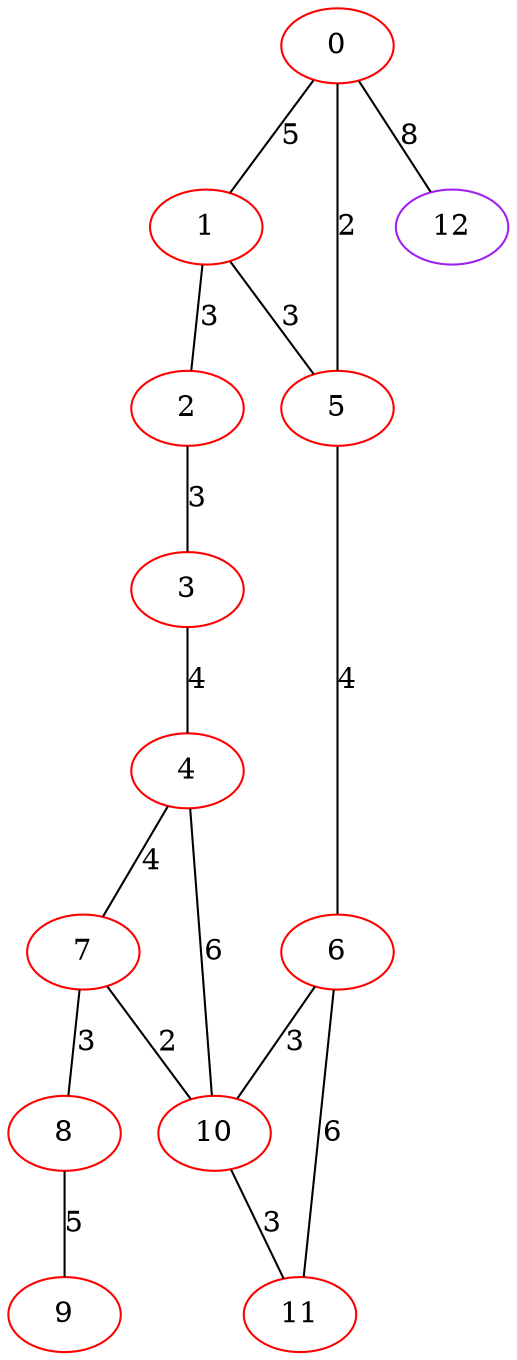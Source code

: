 graph "" {
0 [color=red, weight=1];
1 [color=red, weight=1];
2 [color=red, weight=1];
3 [color=red, weight=1];
4 [color=red, weight=1];
5 [color=red, weight=1];
6 [color=red, weight=1];
7 [color=red, weight=1];
8 [color=red, weight=1];
9 [color=red, weight=1];
10 [color=red, weight=1];
11 [color=red, weight=1];
12 [color=purple, weight=4];
0 -- 1  [key=0, label=5];
0 -- 12  [key=0, label=8];
0 -- 5  [key=0, label=2];
1 -- 2  [key=0, label=3];
1 -- 5  [key=0, label=3];
2 -- 3  [key=0, label=3];
3 -- 4  [key=0, label=4];
4 -- 10  [key=0, label=6];
4 -- 7  [key=0, label=4];
5 -- 6  [key=0, label=4];
6 -- 10  [key=0, label=3];
6 -- 11  [key=0, label=6];
7 -- 8  [key=0, label=3];
7 -- 10  [key=0, label=2];
8 -- 9  [key=0, label=5];
10 -- 11  [key=0, label=3];
}
